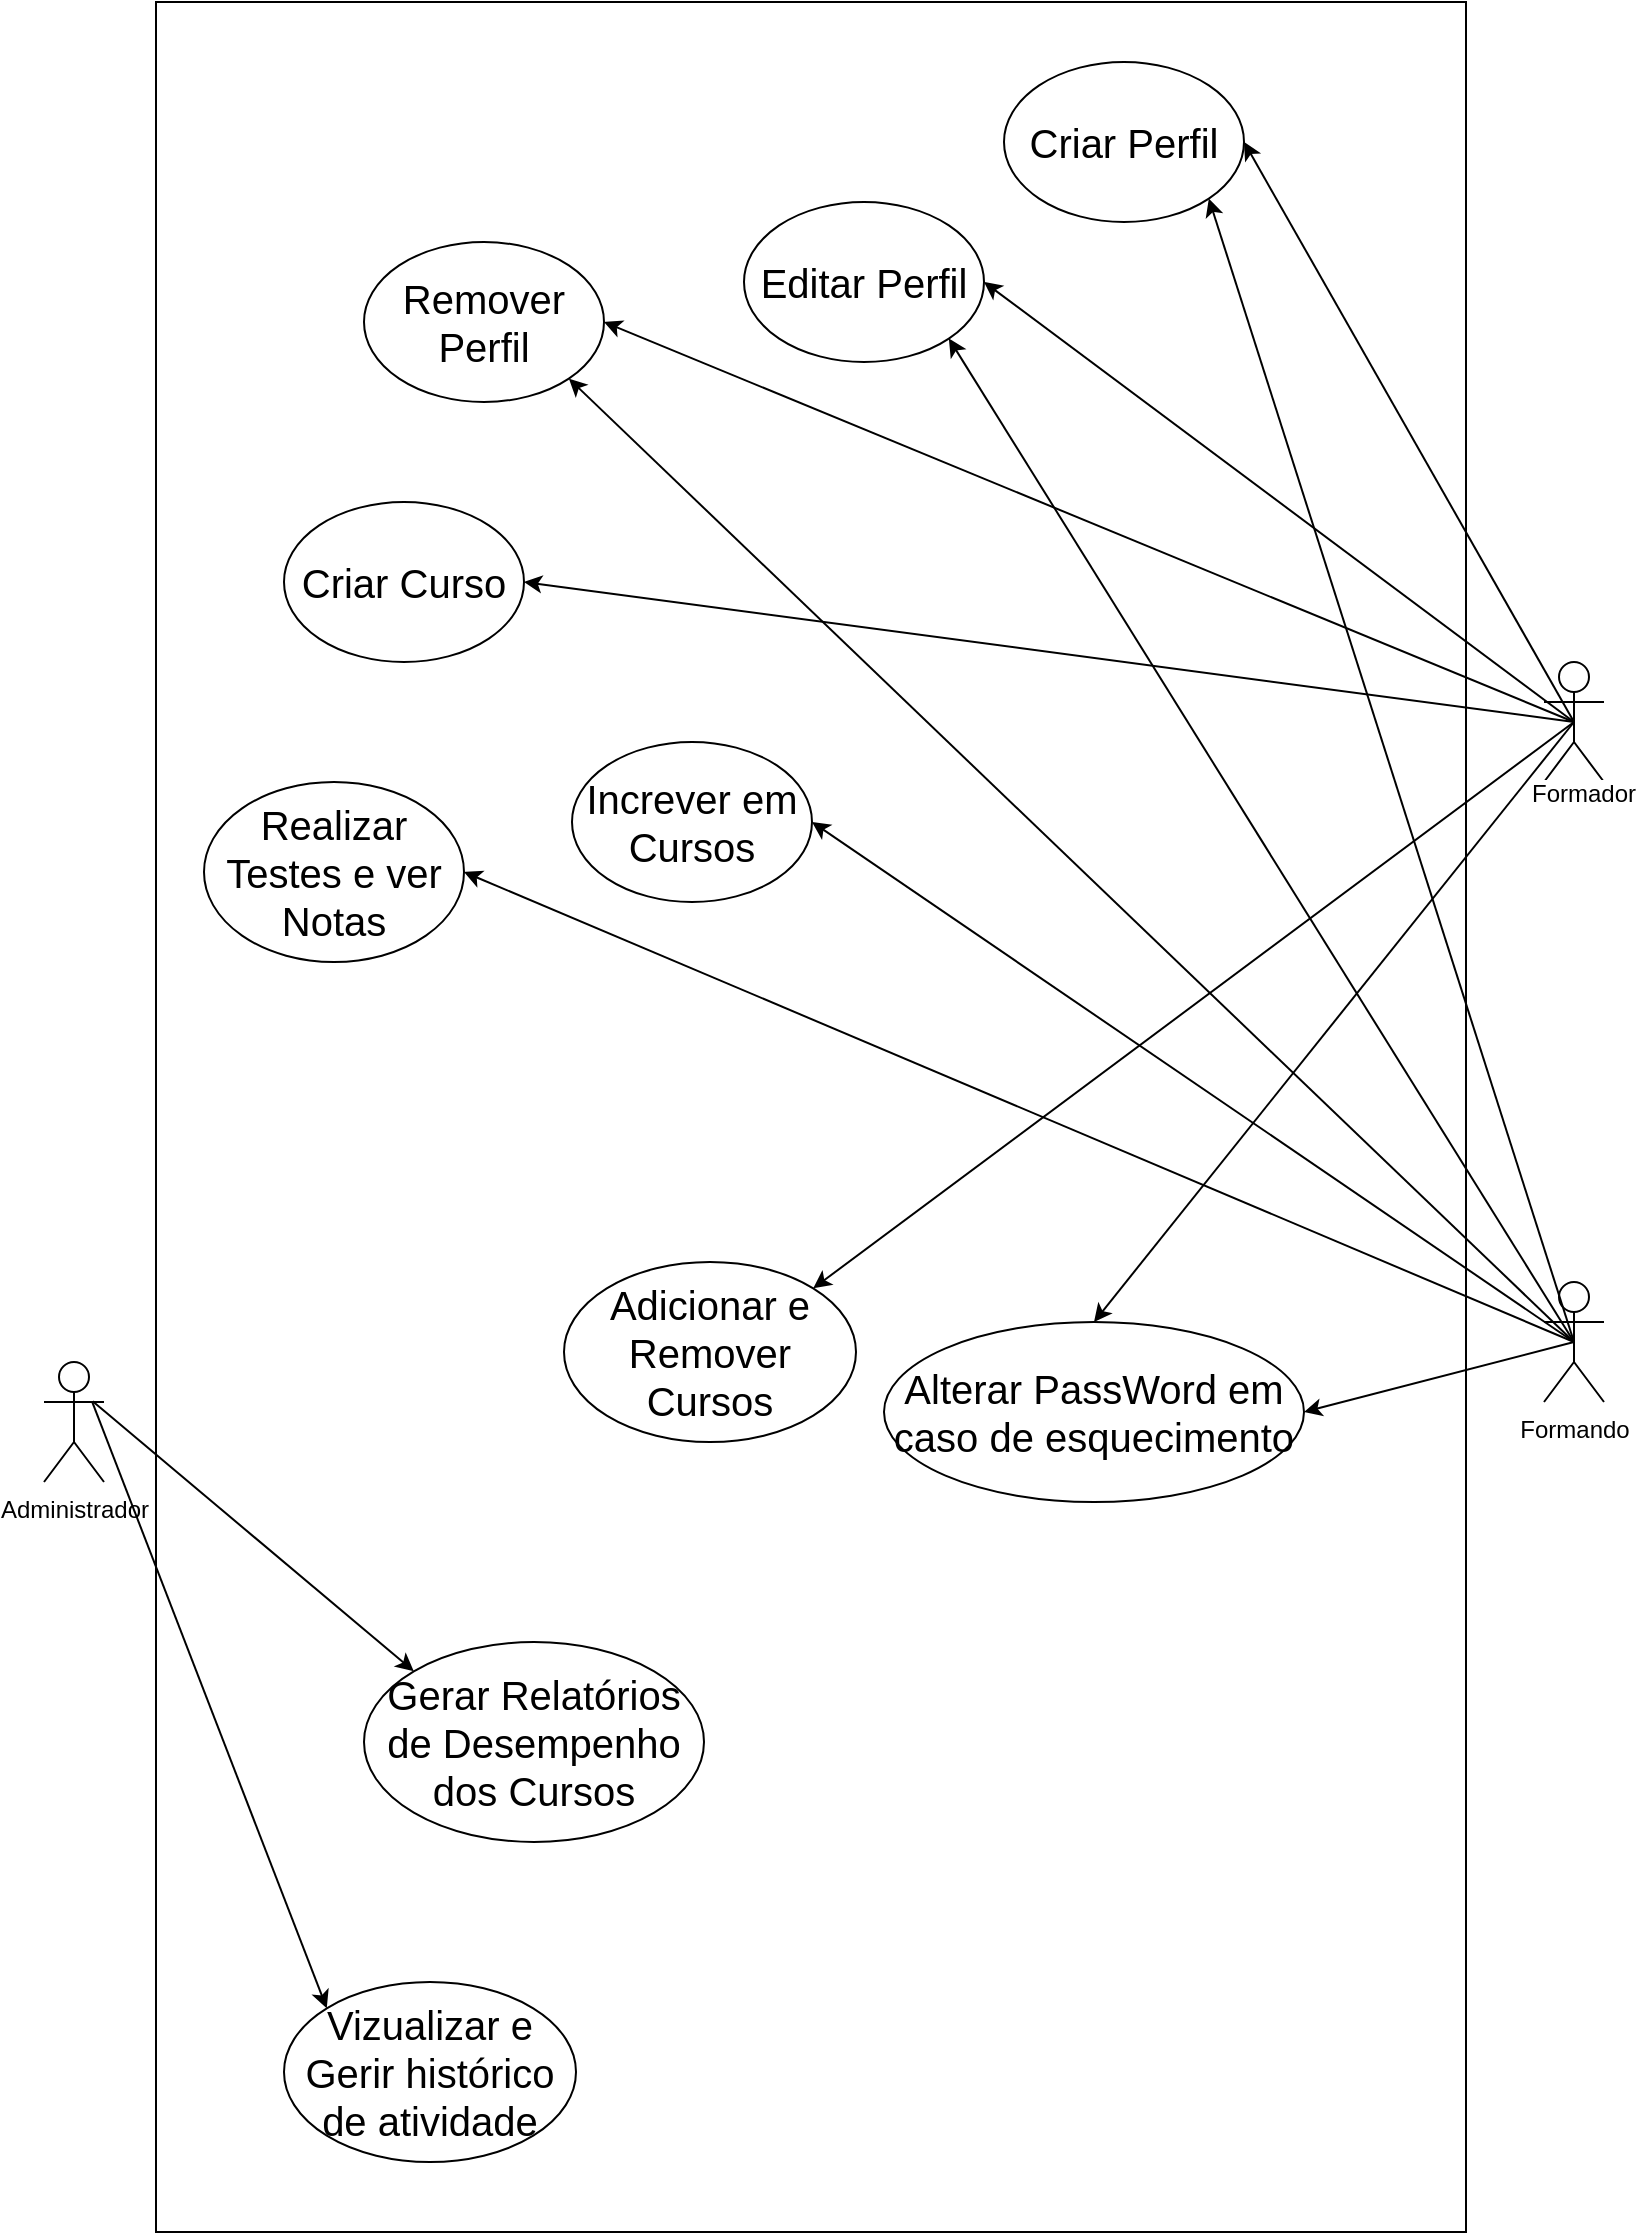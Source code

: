 <mxfile version="22.0.3" type="device">
  <diagram name="Página-1" id="VbrDJOTBkZ4Y1IEnMI5e">
    <mxGraphModel dx="2193" dy="1276" grid="0" gridSize="10" guides="1" tooltips="1" connect="1" arrows="1" fold="1" page="0" pageScale="1" pageWidth="827" pageHeight="1169" background="none" math="0" shadow="0">
      <root>
        <mxCell id="0" />
        <mxCell id="1" parent="0" />
        <mxCell id="K5neJtCIlprU5n3aPseq-1" value="" style="rounded=0;whiteSpace=wrap;html=1;rotation=90;" parent="1" vertex="1">
          <mxGeometry x="-144" y="260" width="1115" height="655" as="geometry" />
        </mxCell>
        <mxCell id="K5neJtCIlprU5n3aPseq-2" value="" style="shape=umlActor;verticalLabelPosition=bottom;verticalAlign=top;html=1;" parent="1" vertex="1">
          <mxGeometry x="780" y="360" width="30" height="60" as="geometry" />
        </mxCell>
        <mxCell id="K5neJtCIlprU5n3aPseq-3" value="Administrador" style="shape=umlActor;verticalLabelPosition=bottom;verticalAlign=top;html=1;" parent="1" vertex="1">
          <mxGeometry x="30" y="710" width="30" height="60" as="geometry" />
        </mxCell>
        <mxCell id="K5neJtCIlprU5n3aPseq-4" value="Formando" style="shape=umlActor;verticalLabelPosition=bottom;verticalAlign=top;html=1;" parent="1" vertex="1">
          <mxGeometry x="780" y="670" width="30" height="60" as="geometry" />
        </mxCell>
        <mxCell id="K5neJtCIlprU5n3aPseq-9" value="&lt;span style=&quot;font-size: 20px;&quot;&gt;Criar Perfil&lt;/span&gt;" style="ellipse;whiteSpace=wrap;html=1;" parent="1" vertex="1">
          <mxGeometry x="510" y="60" width="120" height="80" as="geometry" />
        </mxCell>
        <mxCell id="K5neJtCIlprU5n3aPseq-11" value="" style="endArrow=classic;html=1;rounded=0;entryX=1;entryY=0.5;entryDx=0;entryDy=0;exitX=0.5;exitY=0.5;exitDx=0;exitDy=0;exitPerimeter=0;" parent="1" source="K5neJtCIlprU5n3aPseq-2" target="K5neJtCIlprU5n3aPseq-9" edge="1">
          <mxGeometry width="50" height="50" relative="1" as="geometry">
            <mxPoint x="370" y="850" as="sourcePoint" />
            <mxPoint x="420" y="800" as="targetPoint" />
          </mxGeometry>
        </mxCell>
        <mxCell id="K5neJtCIlprU5n3aPseq-12" value="" style="endArrow=classic;html=1;rounded=0;entryX=1;entryY=1;entryDx=0;entryDy=0;exitX=0.5;exitY=0.5;exitDx=0;exitDy=0;exitPerimeter=0;" parent="1" source="K5neJtCIlprU5n3aPseq-4" target="K5neJtCIlprU5n3aPseq-9" edge="1">
          <mxGeometry width="50" height="50" relative="1" as="geometry">
            <mxPoint x="720" y="950" as="sourcePoint" />
            <mxPoint x="520" y="818" as="targetPoint" />
          </mxGeometry>
        </mxCell>
        <mxCell id="K5neJtCIlprU5n3aPseq-14" value="&lt;font style=&quot;font-size: 20px;&quot;&gt;Editar Perfil&lt;/font&gt;" style="ellipse;whiteSpace=wrap;html=1;" parent="1" vertex="1">
          <mxGeometry x="380" y="130" width="120" height="80" as="geometry" />
        </mxCell>
        <mxCell id="K5neJtCIlprU5n3aPseq-16" value="" style="endArrow=classic;html=1;rounded=0;entryX=1;entryY=1;entryDx=0;entryDy=0;exitX=0.5;exitY=0.5;exitDx=0;exitDy=0;exitPerimeter=0;" parent="1" source="K5neJtCIlprU5n3aPseq-4" target="K5neJtCIlprU5n3aPseq-14" edge="1">
          <mxGeometry width="50" height="50" relative="1" as="geometry">
            <mxPoint x="710" y="850.667" as="sourcePoint" />
            <mxPoint x="320" y="500" as="targetPoint" />
          </mxGeometry>
        </mxCell>
        <mxCell id="K5neJtCIlprU5n3aPseq-18" value="&lt;font style=&quot;font-size: 20px;&quot;&gt;Remover Perfil&lt;/font&gt;" style="ellipse;whiteSpace=wrap;html=1;" parent="1" vertex="1">
          <mxGeometry x="190" y="150" width="120" height="80" as="geometry" />
        </mxCell>
        <mxCell id="K5neJtCIlprU5n3aPseq-19" value="" style="endArrow=classic;html=1;rounded=0;exitX=0.5;exitY=0.5;exitDx=0;exitDy=0;exitPerimeter=0;entryX=1;entryY=0.5;entryDx=0;entryDy=0;" parent="1" source="K5neJtCIlprU5n3aPseq-2" target="K5neJtCIlprU5n3aPseq-18" edge="1">
          <mxGeometry width="50" height="50" relative="1" as="geometry">
            <mxPoint x="755" y="452" as="sourcePoint" />
            <mxPoint x="290" y="250" as="targetPoint" />
            <Array as="points" />
          </mxGeometry>
        </mxCell>
        <mxCell id="K5neJtCIlprU5n3aPseq-21" value="" style="endArrow=classic;html=1;rounded=0;entryX=1;entryY=1;entryDx=0;entryDy=0;exitX=0.5;exitY=0.5;exitDx=0;exitDy=0;exitPerimeter=0;" parent="1" source="K5neJtCIlprU5n3aPseq-4" target="K5neJtCIlprU5n3aPseq-18" edge="1">
          <mxGeometry width="50" height="50" relative="1" as="geometry">
            <mxPoint x="759" y="882" as="sourcePoint" />
            <mxPoint x="272" y="278" as="targetPoint" />
          </mxGeometry>
        </mxCell>
        <mxCell id="K5neJtCIlprU5n3aPseq-25" value="&lt;span style=&quot;font-size: 20px;&quot;&gt;Criar Curso&lt;/span&gt;" style="ellipse;whiteSpace=wrap;html=1;" parent="1" vertex="1">
          <mxGeometry x="150" y="280" width="120" height="80" as="geometry" />
        </mxCell>
        <mxCell id="K5neJtCIlprU5n3aPseq-26" value="" style="endArrow=classic;html=1;rounded=0;exitX=0.5;exitY=0.5;exitDx=0;exitDy=0;exitPerimeter=0;entryX=1;entryY=0.5;entryDx=0;entryDy=0;" parent="1" source="K5neJtCIlprU5n3aPseq-2" target="K5neJtCIlprU5n3aPseq-25" edge="1">
          <mxGeometry width="50" height="50" relative="1" as="geometry">
            <mxPoint x="755" y="450" as="sourcePoint" />
            <mxPoint x="300" y="518" as="targetPoint" />
            <Array as="points" />
          </mxGeometry>
        </mxCell>
        <mxCell id="K5neJtCIlprU5n3aPseq-27" value="" style="endArrow=classic;html=1;rounded=0;exitX=0.5;exitY=0.5;exitDx=0;exitDy=0;exitPerimeter=0;entryX=1;entryY=0.5;entryDx=0;entryDy=0;" parent="1" source="K5neJtCIlprU5n3aPseq-2" target="K5neJtCIlprU5n3aPseq-14" edge="1">
          <mxGeometry width="50" height="50" relative="1" as="geometry">
            <mxPoint x="756" y="452" as="sourcePoint" />
            <mxPoint x="290" y="110" as="targetPoint" />
          </mxGeometry>
        </mxCell>
        <mxCell id="K5neJtCIlprU5n3aPseq-28" value="&lt;span style=&quot;font-size: 20px;&quot;&gt;Increver em Cursos&lt;/span&gt;" style="ellipse;whiteSpace=wrap;html=1;" parent="1" vertex="1">
          <mxGeometry x="294" y="400" width="120" height="80" as="geometry" />
        </mxCell>
        <mxCell id="K5neJtCIlprU5n3aPseq-29" value="" style="endArrow=classic;html=1;rounded=0;exitX=0.5;exitY=0.5;exitDx=0;exitDy=0;exitPerimeter=0;entryX=1;entryY=0.5;entryDx=0;entryDy=0;" parent="1" source="K5neJtCIlprU5n3aPseq-4" target="K5neJtCIlprU5n3aPseq-28" edge="1">
          <mxGeometry width="50" height="50" relative="1" as="geometry">
            <mxPoint x="755" y="580" as="sourcePoint" />
            <mxPoint x="380" y="667" as="targetPoint" />
            <Array as="points" />
          </mxGeometry>
        </mxCell>
        <mxCell id="K5neJtCIlprU5n3aPseq-30" value="&lt;span style=&quot;font-size: 20px;&quot;&gt;Realizar Testes e ver Notas&lt;/span&gt;" style="ellipse;whiteSpace=wrap;html=1;" parent="1" vertex="1">
          <mxGeometry x="110" y="420" width="130" height="90" as="geometry" />
        </mxCell>
        <mxCell id="K5neJtCIlprU5n3aPseq-32" value="" style="endArrow=classic;html=1;rounded=0;exitX=0.5;exitY=0.5;exitDx=0;exitDy=0;exitPerimeter=0;entryX=1;entryY=0.5;entryDx=0;entryDy=0;" parent="1" source="K5neJtCIlprU5n3aPseq-4" target="K5neJtCIlprU5n3aPseq-30" edge="1">
          <mxGeometry width="50" height="50" relative="1" as="geometry">
            <mxPoint x="759" y="881" as="sourcePoint" />
            <mxPoint x="390" y="585" as="targetPoint" />
            <Array as="points" />
          </mxGeometry>
        </mxCell>
        <mxCell id="K5neJtCIlprU5n3aPseq-37" value="&lt;span style=&quot;font-size: 20px;&quot;&gt;Adicionar e Remover Cursos&lt;/span&gt;" style="ellipse;whiteSpace=wrap;html=1;" parent="1" vertex="1">
          <mxGeometry x="290" y="660" width="146" height="90" as="geometry" />
        </mxCell>
        <mxCell id="K5neJtCIlprU5n3aPseq-38" value="" style="endArrow=classic;html=1;rounded=0;entryX=1;entryY=0;entryDx=0;entryDy=0;exitX=0.5;exitY=0.5;exitDx=0;exitDy=0;exitPerimeter=0;" parent="1" source="K5neJtCIlprU5n3aPseq-2" target="K5neJtCIlprU5n3aPseq-37" edge="1">
          <mxGeometry width="50" height="50" relative="1" as="geometry">
            <mxPoint x="796" y="422" as="sourcePoint" />
            <mxPoint x="402" y="673" as="targetPoint" />
          </mxGeometry>
        </mxCell>
        <mxCell id="K5neJtCIlprU5n3aPseq-39" value="&lt;span style=&quot;font-size: 20px;&quot;&gt;Vizualizar e Gerir histórico de atividade&lt;/span&gt;" style="ellipse;whiteSpace=wrap;html=1;" parent="1" vertex="1">
          <mxGeometry x="150" y="1020" width="146" height="90" as="geometry" />
        </mxCell>
        <mxCell id="K5neJtCIlprU5n3aPseq-40" value="" style="endArrow=classic;html=1;rounded=0;exitX=0.8;exitY=0.328;exitDx=0;exitDy=0;exitPerimeter=0;entryX=0;entryY=0;entryDx=0;entryDy=0;" parent="1" source="K5neJtCIlprU5n3aPseq-3" target="K5neJtCIlprU5n3aPseq-39" edge="1">
          <mxGeometry width="50" height="50" relative="1" as="geometry">
            <mxPoint x="620" y="600" as="sourcePoint" />
            <mxPoint x="670" y="550" as="targetPoint" />
          </mxGeometry>
        </mxCell>
        <mxCell id="K5neJtCIlprU5n3aPseq-41" value="&lt;span style=&quot;font-size: 20px;&quot;&gt;Gerar Relatórios de Desempenho dos Cursos&lt;/span&gt;" style="ellipse;whiteSpace=wrap;html=1;" parent="1" vertex="1">
          <mxGeometry x="190" y="850" width="170" height="100" as="geometry" />
        </mxCell>
        <mxCell id="K5neJtCIlprU5n3aPseq-42" value="" style="endArrow=classic;html=1;rounded=0;exitX=0.811;exitY=0.327;exitDx=0;exitDy=0;exitPerimeter=0;entryX=0;entryY=0;entryDx=0;entryDy=0;" parent="1" source="K5neJtCIlprU5n3aPseq-3" target="K5neJtCIlprU5n3aPseq-41" edge="1">
          <mxGeometry width="50" height="50" relative="1" as="geometry">
            <mxPoint x="64" y="740" as="sourcePoint" />
            <mxPoint x="155" y="1043" as="targetPoint" />
          </mxGeometry>
        </mxCell>
        <mxCell id="VftbpmjzVlVlMEGbHh7V-50" value="&lt;span style=&quot;font-size: 20px;&quot;&gt;Alterar PassWord em caso de esquecimento&lt;/span&gt;" style="ellipse;whiteSpace=wrap;html=1;" parent="1" vertex="1">
          <mxGeometry x="450" y="690" width="210" height="90" as="geometry" />
        </mxCell>
        <mxCell id="VftbpmjzVlVlMEGbHh7V-52" value="" style="endArrow=classic;html=1;rounded=0;exitX=0.5;exitY=0.5;exitDx=0;exitDy=0;exitPerimeter=0;entryX=1;entryY=0.5;entryDx=0;entryDy=0;" parent="1" source="K5neJtCIlprU5n3aPseq-4" target="VftbpmjzVlVlMEGbHh7V-50" edge="1">
          <mxGeometry width="50" height="50" relative="1" as="geometry">
            <mxPoint x="805" y="710" as="sourcePoint" />
            <mxPoint x="556" y="855" as="targetPoint" />
          </mxGeometry>
        </mxCell>
        <mxCell id="VftbpmjzVlVlMEGbHh7V-53" value="" style="endArrow=classic;html=1;rounded=0;entryX=0.5;entryY=0;entryDx=0;entryDy=0;exitX=0.5;exitY=0.5;exitDx=0;exitDy=0;exitPerimeter=0;" parent="1" source="K5neJtCIlprU5n3aPseq-2" target="VftbpmjzVlVlMEGbHh7V-50" edge="1">
          <mxGeometry width="50" height="50" relative="1" as="geometry">
            <mxPoint x="805" y="400" as="sourcePoint" />
            <mxPoint x="425" y="684" as="targetPoint" />
          </mxGeometry>
        </mxCell>
        <mxCell id="FasYS0R53sVv6Zd0SVJv-2" value="&lt;span style=&quot;font-family: Helvetica; font-size: 12px; font-style: normal; font-variant-ligatures: normal; font-variant-caps: normal; font-weight: 400; letter-spacing: normal; orphans: 2; text-align: center; text-indent: 0px; text-transform: none; widows: 2; word-spacing: 0px; -webkit-text-stroke-width: 0px; text-decoration-thickness: initial; text-decoration-style: initial; text-decoration-color: initial; float: none; display: inline !important;&quot;&gt;Formador&lt;br&gt;&lt;br&gt;&lt;/span&gt;" style="text;whiteSpace=wrap;html=1;fontColor=default;labelBackgroundColor=default;" vertex="1" parent="1">
          <mxGeometry x="772" y="412" width="61" height="24" as="geometry" />
        </mxCell>
      </root>
    </mxGraphModel>
  </diagram>
</mxfile>
